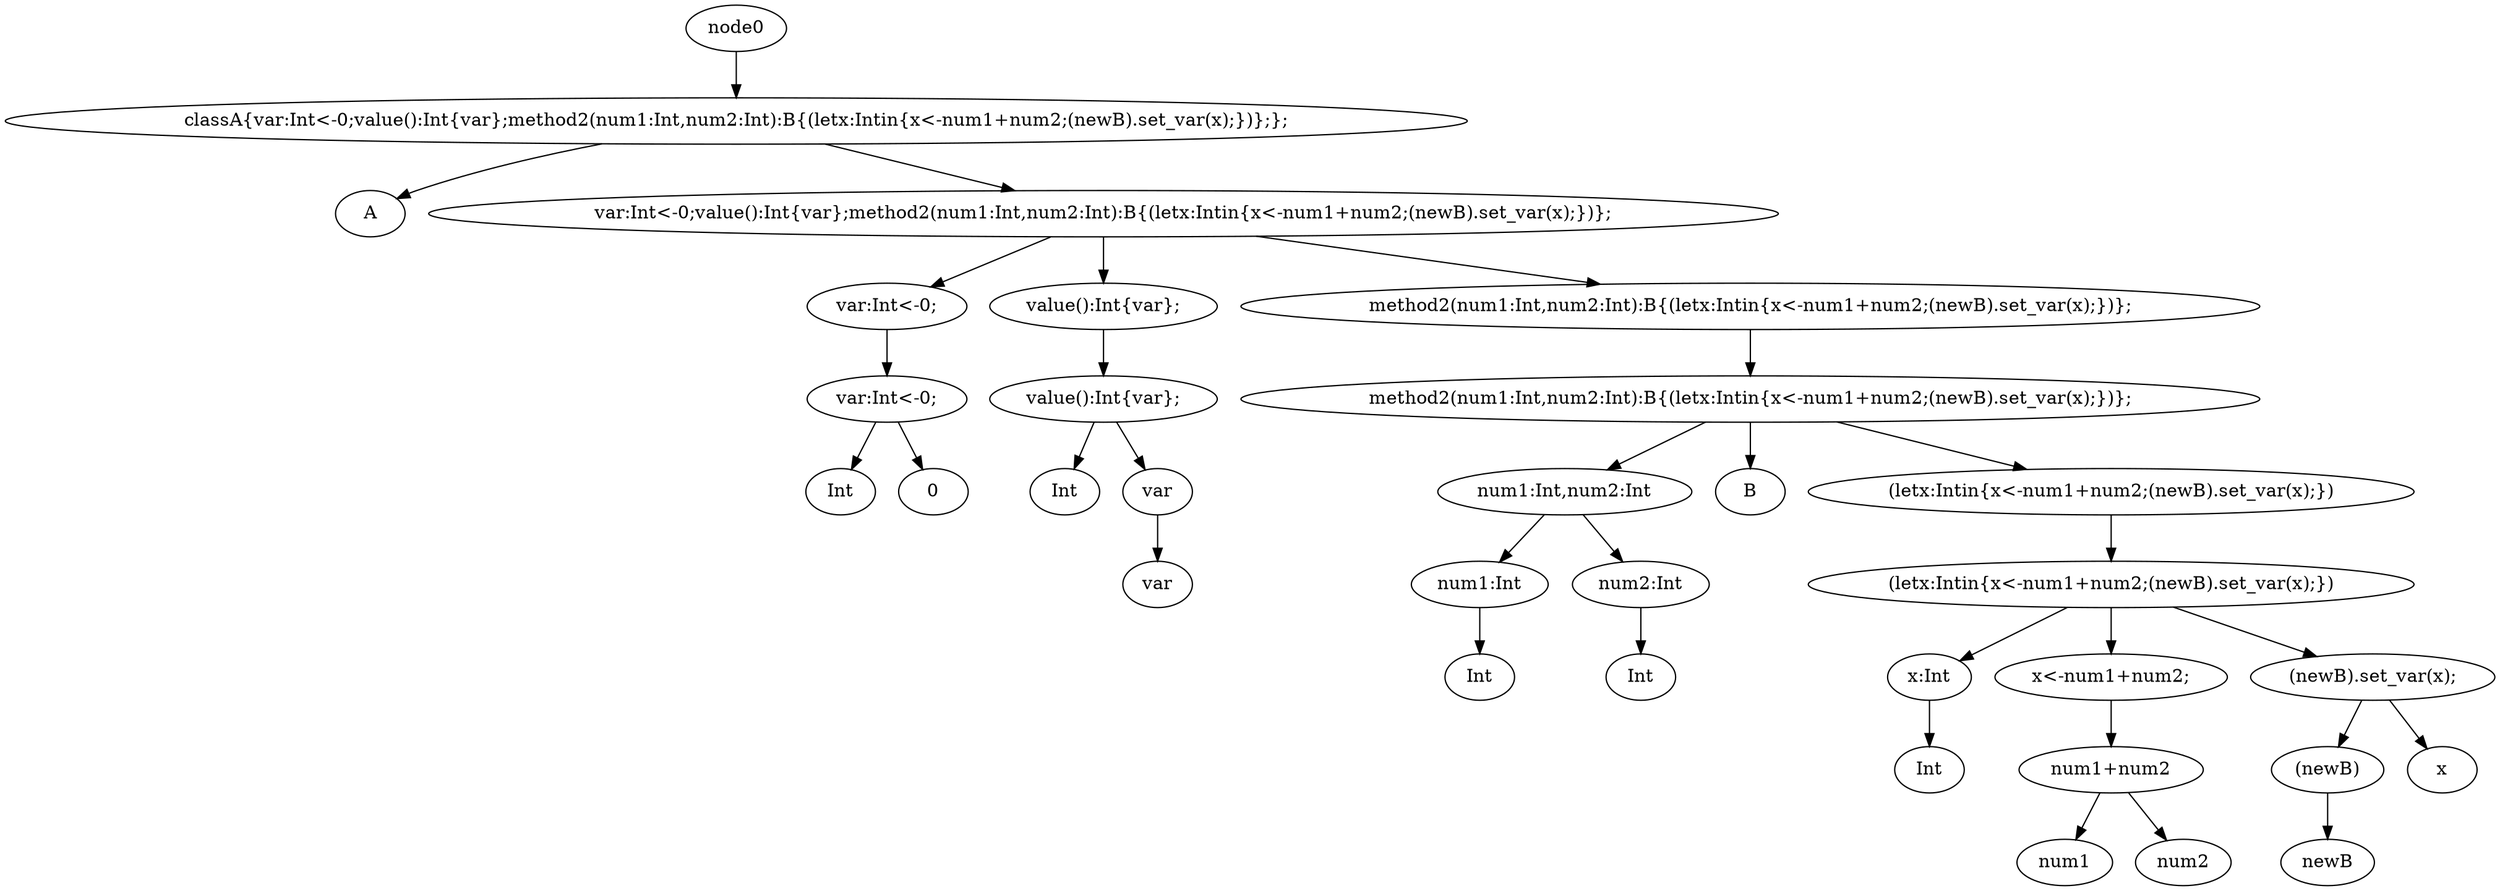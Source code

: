 digraph AST {
  node1 [label="classA{var:Int<-0;value():Int{var};method2(num1:Int,num2:Int):B{(letx:Intin{x<-num1+num2;(newB).set_var(x);})};};"];
  node0 -> node1;
  node2 [label="A"];
  node1 -> node2;
  node3 [label="var:Int<-0;value():Int{var};method2(num1:Int,num2:Int):B{(letx:Intin{x<-num1+num2;(newB).set_var(x);})};"];
  node1 -> node3;
  node4 [label="var:Int<-0;"];
  node3 -> node4;
  node5 [label="var:Int<-0;"];
  node4 -> node5;
  node6 [label="Int"];
  node5 -> node6;
  node7 [label="0"];
  node5 -> node7;
  node8 [label="value():Int{var};"];
  node3 -> node8;
  node9 [label="value():Int{var};"];
  node8 -> node9;
  node10 [label="Int"];
  node9 -> node10;
  node11 [label="var"];
  node9 -> node11;
  node12 [label="var"];
  node11 -> node12;
  node13 [label="method2(num1:Int,num2:Int):B{(letx:Intin{x<-num1+num2;(newB).set_var(x);})};"];
  node3 -> node13;
  node14 [label="method2(num1:Int,num2:Int):B{(letx:Intin{x<-num1+num2;(newB).set_var(x);})};"];
  node13 -> node14;
  node15 [label="num1:Int,num2:Int"];
  node14 -> node15;
  node16 [label="num1:Int"];
  node15 -> node16;
  node17 [label="Int"];
  node16 -> node17;
  node18 [label="num2:Int"];
  node15 -> node18;
  node19 [label="Int"];
  node18 -> node19;
  node20 [label="B"];
  node14 -> node20;
  node21 [label="(letx:Intin{x<-num1+num2;(newB).set_var(x);})"];
  node14 -> node21;
  node22 [label="(letx:Intin{x<-num1+num2;(newB).set_var(x);})"];
  node21 -> node22;
  node23 [label="x:Int"];
  node22 -> node23;
  node24 [label="Int"];
  node23 -> node24;
  node25 [label="x<-num1+num2;"];
  node22 -> node25;
  node26 [label="num1+num2"];
  node25 -> node26;
  node27 [label="num1"];
  node26 -> node27;
  node28 [label="num2"];
  node26 -> node28;
  node29 [label="(newB).set_var(x);"];
  node22 -> node29;
  node30 [label="(newB)"];
  node29 -> node30;
  node31 [label="newB"];
  node30 -> node31;
  node32 [label="x"];
  node29 -> node32;
}
